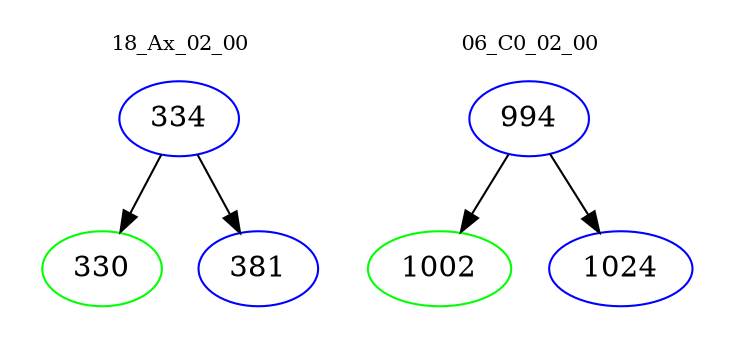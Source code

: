 digraph{
subgraph cluster_0 {
color = white
label = "18_Ax_02_00";
fontsize=10;
T0_334 [label="334", color="blue"]
T0_334 -> T0_330 [color="black"]
T0_330 [label="330", color="green"]
T0_334 -> T0_381 [color="black"]
T0_381 [label="381", color="blue"]
}
subgraph cluster_1 {
color = white
label = "06_C0_02_00";
fontsize=10;
T1_994 [label="994", color="blue"]
T1_994 -> T1_1002 [color="black"]
T1_1002 [label="1002", color="green"]
T1_994 -> T1_1024 [color="black"]
T1_1024 [label="1024", color="blue"]
}
}
